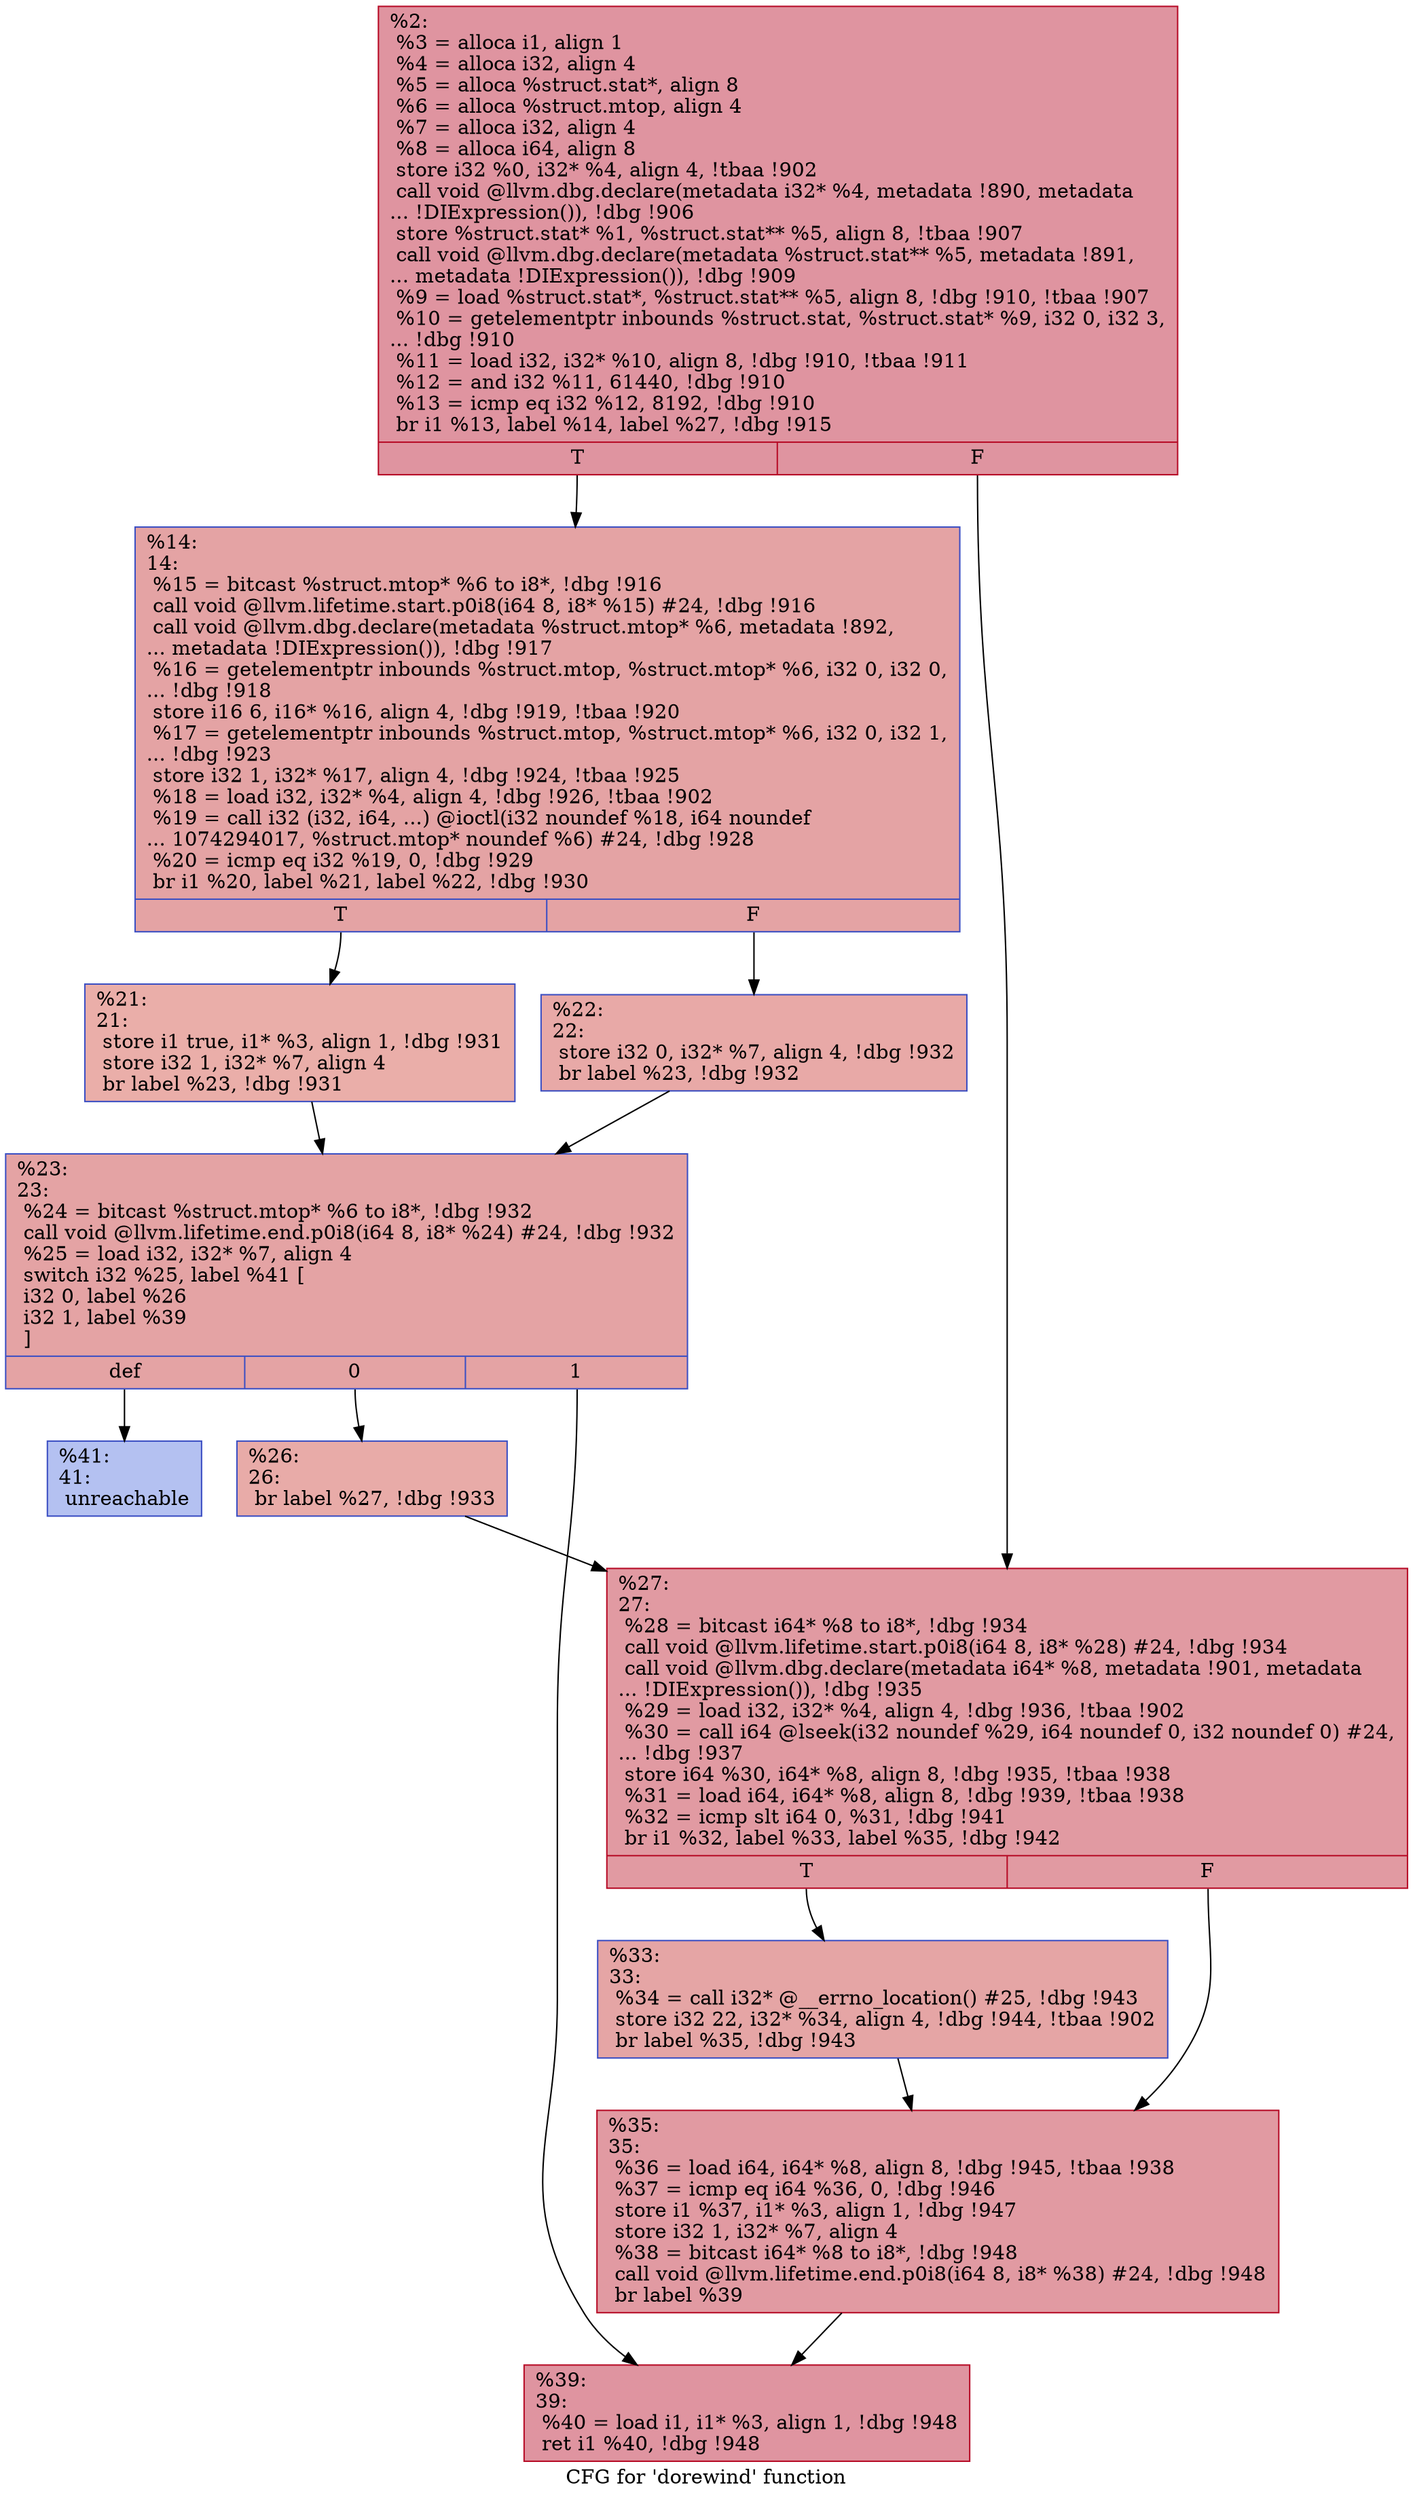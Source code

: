 digraph "CFG for 'dorewind' function" {
	label="CFG for 'dorewind' function";

	Node0x235d6d0 [shape=record,color="#b70d28ff", style=filled, fillcolor="#b70d2870",label="{%2:\l  %3 = alloca i1, align 1\l  %4 = alloca i32, align 4\l  %5 = alloca %struct.stat*, align 8\l  %6 = alloca %struct.mtop, align 4\l  %7 = alloca i32, align 4\l  %8 = alloca i64, align 8\l  store i32 %0, i32* %4, align 4, !tbaa !902\l  call void @llvm.dbg.declare(metadata i32* %4, metadata !890, metadata\l... !DIExpression()), !dbg !906\l  store %struct.stat* %1, %struct.stat** %5, align 8, !tbaa !907\l  call void @llvm.dbg.declare(metadata %struct.stat** %5, metadata !891,\l... metadata !DIExpression()), !dbg !909\l  %9 = load %struct.stat*, %struct.stat** %5, align 8, !dbg !910, !tbaa !907\l  %10 = getelementptr inbounds %struct.stat, %struct.stat* %9, i32 0, i32 3,\l... !dbg !910\l  %11 = load i32, i32* %10, align 8, !dbg !910, !tbaa !911\l  %12 = and i32 %11, 61440, !dbg !910\l  %13 = icmp eq i32 %12, 8192, !dbg !910\l  br i1 %13, label %14, label %27, !dbg !915\l|{<s0>T|<s1>F}}"];
	Node0x235d6d0:s0 -> Node0x2360070;
	Node0x235d6d0:s1 -> Node0x23602a0;
	Node0x2360070 [shape=record,color="#3d50c3ff", style=filled, fillcolor="#c32e3170",label="{%14:\l14:                                               \l  %15 = bitcast %struct.mtop* %6 to i8*, !dbg !916\l  call void @llvm.lifetime.start.p0i8(i64 8, i8* %15) #24, !dbg !916\l  call void @llvm.dbg.declare(metadata %struct.mtop* %6, metadata !892,\l... metadata !DIExpression()), !dbg !917\l  %16 = getelementptr inbounds %struct.mtop, %struct.mtop* %6, i32 0, i32 0,\l... !dbg !918\l  store i16 6, i16* %16, align 4, !dbg !919, !tbaa !920\l  %17 = getelementptr inbounds %struct.mtop, %struct.mtop* %6, i32 0, i32 1,\l... !dbg !923\l  store i32 1, i32* %17, align 4, !dbg !924, !tbaa !925\l  %18 = load i32, i32* %4, align 4, !dbg !926, !tbaa !902\l  %19 = call i32 (i32, i64, ...) @ioctl(i32 noundef %18, i64 noundef\l... 1074294017, %struct.mtop* noundef %6) #24, !dbg !928\l  %20 = icmp eq i32 %19, 0, !dbg !929\l  br i1 %20, label %21, label %22, !dbg !930\l|{<s0>T|<s1>F}}"];
	Node0x2360070:s0 -> Node0x2360160;
	Node0x2360070:s1 -> Node0x23601b0;
	Node0x2360160 [shape=record,color="#3d50c3ff", style=filled, fillcolor="#d0473d70",label="{%21:\l21:                                               \l  store i1 true, i1* %3, align 1, !dbg !931\l  store i32 1, i32* %7, align 4\l  br label %23, !dbg !931\l}"];
	Node0x2360160 -> Node0x2360200;
	Node0x23601b0 [shape=record,color="#3d50c3ff", style=filled, fillcolor="#ca3b3770",label="{%22:\l22:                                               \l  store i32 0, i32* %7, align 4, !dbg !932\l  br label %23, !dbg !932\l}"];
	Node0x23601b0 -> Node0x2360200;
	Node0x2360200 [shape=record,color="#3d50c3ff", style=filled, fillcolor="#c32e3170",label="{%23:\l23:                                               \l  %24 = bitcast %struct.mtop* %6 to i8*, !dbg !932\l  call void @llvm.lifetime.end.p0i8(i64 8, i8* %24) #24, !dbg !932\l  %25 = load i32, i32* %7, align 4\l  switch i32 %25, label %41 [\l    i32 0, label %26\l    i32 1, label %39\l  ]\l|{<s0>def|<s1>0|<s2>1}}"];
	Node0x2360200:s0 -> Node0x23603e0;
	Node0x2360200:s1 -> Node0x2360250;
	Node0x2360200:s2 -> Node0x2360390;
	Node0x2360250 [shape=record,color="#3d50c3ff", style=filled, fillcolor="#cc403a70",label="{%26:\l26:                                               \l  br label %27, !dbg !933\l}"];
	Node0x2360250 -> Node0x23602a0;
	Node0x23602a0 [shape=record,color="#b70d28ff", style=filled, fillcolor="#bb1b2c70",label="{%27:\l27:                                               \l  %28 = bitcast i64* %8 to i8*, !dbg !934\l  call void @llvm.lifetime.start.p0i8(i64 8, i8* %28) #24, !dbg !934\l  call void @llvm.dbg.declare(metadata i64* %8, metadata !901, metadata\l... !DIExpression()), !dbg !935\l  %29 = load i32, i32* %4, align 4, !dbg !936, !tbaa !902\l  %30 = call i64 @lseek(i32 noundef %29, i64 noundef 0, i32 noundef 0) #24,\l... !dbg !937\l  store i64 %30, i64* %8, align 8, !dbg !935, !tbaa !938\l  %31 = load i64, i64* %8, align 8, !dbg !939, !tbaa !938\l  %32 = icmp slt i64 0, %31, !dbg !941\l  br i1 %32, label %33, label %35, !dbg !942\l|{<s0>T|<s1>F}}"];
	Node0x23602a0:s0 -> Node0x23602f0;
	Node0x23602a0:s1 -> Node0x2360340;
	Node0x23602f0 [shape=record,color="#3d50c3ff", style=filled, fillcolor="#c5333470",label="{%33:\l33:                                               \l  %34 = call i32* @__errno_location() #25, !dbg !943\l  store i32 22, i32* %34, align 4, !dbg !944, !tbaa !902\l  br label %35, !dbg !943\l}"];
	Node0x23602f0 -> Node0x2360340;
	Node0x2360340 [shape=record,color="#b70d28ff", style=filled, fillcolor="#bb1b2c70",label="{%35:\l35:                                               \l  %36 = load i64, i64* %8, align 8, !dbg !945, !tbaa !938\l  %37 = icmp eq i64 %36, 0, !dbg !946\l  store i1 %37, i1* %3, align 1, !dbg !947\l  store i32 1, i32* %7, align 4\l  %38 = bitcast i64* %8 to i8*, !dbg !948\l  call void @llvm.lifetime.end.p0i8(i64 8, i8* %38) #24, !dbg !948\l  br label %39\l}"];
	Node0x2360340 -> Node0x2360390;
	Node0x2360390 [shape=record,color="#b70d28ff", style=filled, fillcolor="#b70d2870",label="{%39:\l39:                                               \l  %40 = load i1, i1* %3, align 1, !dbg !948\l  ret i1 %40, !dbg !948\l}"];
	Node0x23603e0 [shape=record,color="#3d50c3ff", style=filled, fillcolor="#5572df70",label="{%41:\l41:                                               \l  unreachable\l}"];
}
